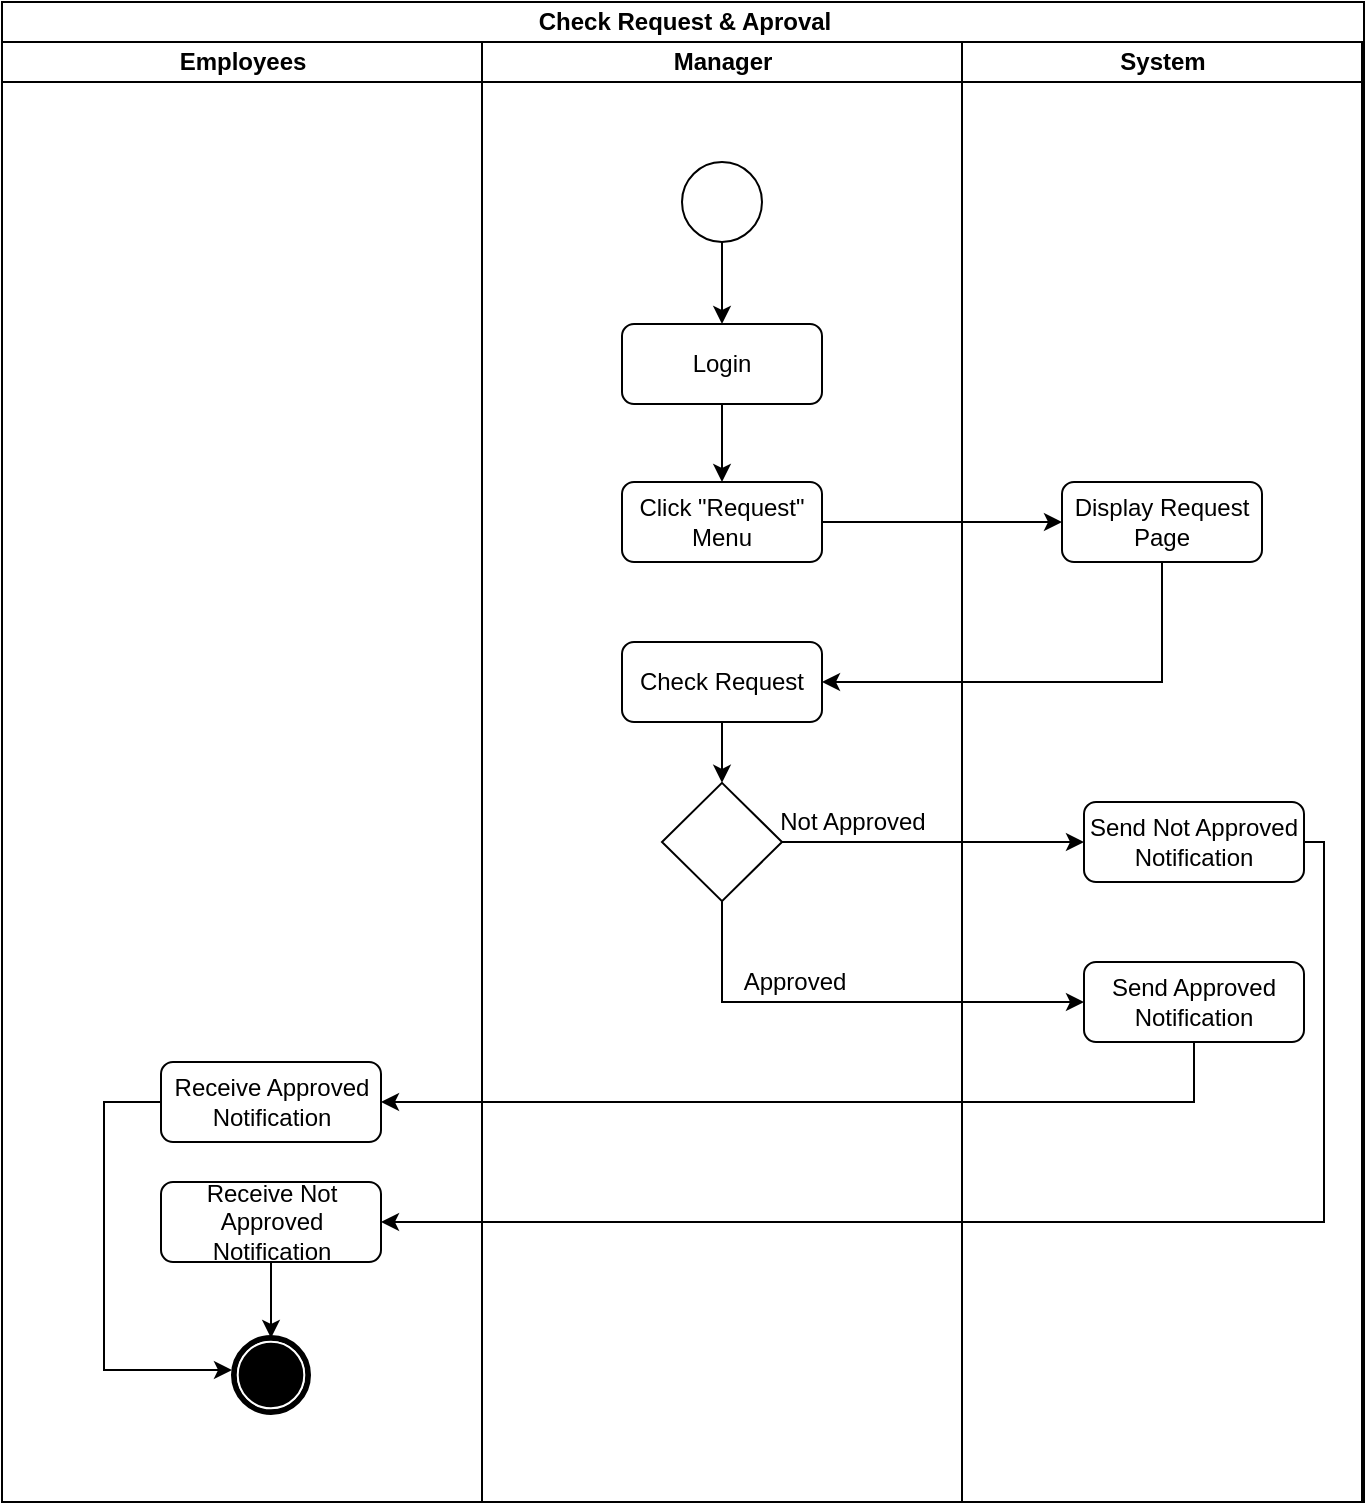 <mxfile version="13.9.9" type="device"><diagram name="Page-1" id="74e2e168-ea6b-b213-b513-2b3c1d86103e"><mxGraphModel dx="768" dy="522" grid="0" gridSize="10" guides="1" tooltips="1" connect="1" arrows="1" fold="1" page="1" pageScale="1" pageWidth="1100" pageHeight="850" background="none" math="0" shadow="0"><root><mxCell id="0"/><mxCell id="1" parent="0"/><mxCell id="77e6c97f196da883-1" value="&lt;font style=&quot;font-size: 12px&quot; face=&quot;Helvetica&quot;&gt;Check Request &amp;amp; Aproval&lt;/font&gt;" style="swimlane;html=1;childLayout=stackLayout;startSize=20;rounded=0;shadow=0;labelBackgroundColor=none;strokeWidth=1;fontFamily=Verdana;fontSize=8;align=center;" parent="1" vertex="1"><mxGeometry x="79" y="40" width="681" height="750" as="geometry"/></mxCell><mxCell id="77e6c97f196da883-2" value="Employees" style="swimlane;html=1;startSize=20;" parent="77e6c97f196da883-1" vertex="1"><mxGeometry y="20" width="240" height="730" as="geometry"/></mxCell><mxCell id="vT4Gt6uqfFir8S_saH3--12" value="Receive Approved Notification" style="rounded=1;whiteSpace=wrap;html=1;fillColor=#FFFFFF;" parent="77e6c97f196da883-2" vertex="1"><mxGeometry x="79.5" y="510" width="110" height="40" as="geometry"/></mxCell><mxCell id="vT4Gt6uqfFir8S_saH3--15" value="Receive Not Approved Notification" style="rounded=1;whiteSpace=wrap;html=1;fillColor=#FFFFFF;" parent="77e6c97f196da883-2" vertex="1"><mxGeometry x="79.5" y="570" width="110" height="40" as="geometry"/></mxCell><mxCell id="vT4Gt6uqfFir8S_saH3--14" style="edgeStyle=orthogonalEdgeStyle;rounded=0;orthogonalLoop=1;jettySize=auto;html=1;" parent="77e6c97f196da883-2" source="vT4Gt6uqfFir8S_saH3--12" edge="1"><mxGeometry relative="1" as="geometry"><Array as="points"><mxPoint x="51" y="530"/><mxPoint x="51" y="664"/></Array><mxPoint x="115" y="664" as="targetPoint"/></mxGeometry></mxCell><mxCell id="vT4Gt6uqfFir8S_saH3--16" style="edgeStyle=orthogonalEdgeStyle;rounded=0;orthogonalLoop=1;jettySize=auto;html=1;" parent="77e6c97f196da883-2" source="vT4Gt6uqfFir8S_saH3--15" target="0ON3e6UOg00Y0K4IEhdu-1" edge="1"><mxGeometry relative="1" as="geometry"><mxPoint x="134.5" y="644" as="targetPoint"/></mxGeometry></mxCell><mxCell id="0ON3e6UOg00Y0K4IEhdu-1" value="" style="shape=mxgraph.bpmn.shape;html=1;verticalLabelPosition=bottom;labelBackgroundColor=#ffffff;verticalAlign=top;align=center;perimeter=ellipsePerimeter;outlineConnect=0;outline=end;symbol=terminate;" vertex="1" parent="77e6c97f196da883-2"><mxGeometry x="116" y="648" width="37" height="37" as="geometry"/></mxCell><mxCell id="77e6c97f196da883-3" value="Manager" style="swimlane;html=1;startSize=20;" parent="77e6c97f196da883-1" vertex="1"><mxGeometry x="240" y="20" width="240" height="730" as="geometry"/></mxCell><mxCell id="sDHBokC3Ak6gC3-IfOOp-2" value="" style="ellipse;whiteSpace=wrap;html=1;aspect=fixed;fillColor=#FFFFFF;" parent="77e6c97f196da883-3" vertex="1"><mxGeometry x="100" y="60" width="40" height="40" as="geometry"/></mxCell><mxCell id="vT4Gt6uqfFir8S_saH3--1" style="edgeStyle=orthogonalEdgeStyle;rounded=0;orthogonalLoop=1;jettySize=auto;html=1;" parent="77e6c97f196da883-3" source="sDHBokC3Ak6gC3-IfOOp-6" target="sDHBokC3Ak6gC3-IfOOp-36" edge="1"><mxGeometry relative="1" as="geometry"/></mxCell><mxCell id="sDHBokC3Ak6gC3-IfOOp-6" value="&lt;font style=&quot;font-size: 12px&quot; face=&quot;Helvetica&quot;&gt;Login&lt;/font&gt;" style="rounded=1;whiteSpace=wrap;html=1;shadow=0;labelBackgroundColor=none;strokeWidth=1;fontFamily=Verdana;fontSize=8;align=center;" parent="77e6c97f196da883-3" vertex="1"><mxGeometry x="70" y="141" width="100" height="40" as="geometry"/></mxCell><mxCell id="sDHBokC3Ak6gC3-IfOOp-30" value="" style="endArrow=classic;html=1;strokeWidth=1;exitX=0.5;exitY=1;exitDx=0;exitDy=0;entryX=0.5;entryY=0;entryDx=0;entryDy=0;" parent="77e6c97f196da883-3" source="sDHBokC3Ak6gC3-IfOOp-2" target="sDHBokC3Ak6gC3-IfOOp-6" edge="1"><mxGeometry width="50" height="50" relative="1" as="geometry"><mxPoint x="111" y="80" as="sourcePoint"/><mxPoint x="181" y="110" as="targetPoint"/></mxGeometry></mxCell><mxCell id="sDHBokC3Ak6gC3-IfOOp-36" value="&lt;font style=&quot;font-size: 12px&quot; face=&quot;Helvetica&quot;&gt;Click &quot;Request&quot; Menu&lt;/font&gt;" style="rounded=1;whiteSpace=wrap;html=1;shadow=0;labelBackgroundColor=none;strokeWidth=1;fontFamily=Verdana;fontSize=8;align=center;" parent="77e6c97f196da883-3" vertex="1"><mxGeometry x="70" y="220" width="100" height="40" as="geometry"/></mxCell><mxCell id="sDHBokC3Ak6gC3-IfOOp-39" value="" style="rhombus;whiteSpace=wrap;html=1;fillColor=#FFFFFF;" parent="77e6c97f196da883-3" vertex="1"><mxGeometry x="90" y="370.42" width="60" height="59.15" as="geometry"/></mxCell><mxCell id="sDHBokC3Ak6gC3-IfOOp-53" value="Approved" style="text;html=1;align=center;verticalAlign=middle;resizable=0;points=[];autosize=1;strokeColor=none;" parent="77e6c97f196da883-3" vertex="1"><mxGeometry x="121" y="460" width="70" height="20" as="geometry"/></mxCell><mxCell id="sDHBokC3Ak6gC3-IfOOp-52" value="Not Approved" style="text;html=1;align=center;verticalAlign=middle;resizable=0;points=[];autosize=1;strokeColor=none;" parent="77e6c97f196da883-3" vertex="1"><mxGeometry x="140" y="380" width="90" height="20" as="geometry"/></mxCell><mxCell id="8D-2yRgMOgvHF2HrctOW-6" style="edgeStyle=orthogonalEdgeStyle;rounded=0;orthogonalLoop=1;jettySize=auto;html=1;entryX=0.5;entryY=0;entryDx=0;entryDy=0;" parent="77e6c97f196da883-3" source="8D-2yRgMOgvHF2HrctOW-4" target="sDHBokC3Ak6gC3-IfOOp-39" edge="1"><mxGeometry relative="1" as="geometry"/></mxCell><mxCell id="8D-2yRgMOgvHF2HrctOW-4" value="&lt;font style=&quot;font-size: 12px&quot; face=&quot;Helvetica&quot;&gt;Check Request&lt;/font&gt;" style="rounded=1;whiteSpace=wrap;html=1;shadow=0;labelBackgroundColor=none;strokeWidth=1;fontFamily=Verdana;fontSize=8;align=center;" parent="77e6c97f196da883-3" vertex="1"><mxGeometry x="70" y="300" width="100" height="40" as="geometry"/></mxCell><mxCell id="vT4Gt6uqfFir8S_saH3--8" style="edgeStyle=orthogonalEdgeStyle;rounded=0;orthogonalLoop=1;jettySize=auto;html=1;entryX=0;entryY=0.5;entryDx=0;entryDy=0;" parent="77e6c97f196da883-1" source="sDHBokC3Ak6gC3-IfOOp-39" target="vT4Gt6uqfFir8S_saH3--7" edge="1"><mxGeometry relative="1" as="geometry"><mxPoint x="525" y="420" as="targetPoint"/></mxGeometry></mxCell><mxCell id="77e6c97f196da883-5" value="System" style="swimlane;html=1;startSize=20;" parent="77e6c97f196da883-1" vertex="1"><mxGeometry x="480" y="20" width="200" height="730" as="geometry"/></mxCell><mxCell id="vT4Gt6uqfFir8S_saH3--7" value="Send Not Approved Notification" style="rounded=1;whiteSpace=wrap;html=1;fillColor=#FFFFFF;" parent="77e6c97f196da883-5" vertex="1"><mxGeometry x="61" y="380" width="110" height="40" as="geometry"/></mxCell><mxCell id="vT4Gt6uqfFir8S_saH3--10" value="Send Approved Notification" style="rounded=1;whiteSpace=wrap;html=1;fillColor=#FFFFFF;" parent="77e6c97f196da883-5" vertex="1"><mxGeometry x="61" y="460" width="110" height="40" as="geometry"/></mxCell><mxCell id="8D-2yRgMOgvHF2HrctOW-2" value="&lt;font style=&quot;font-size: 12px&quot; face=&quot;Helvetica&quot;&gt;Display Request Page&lt;/font&gt;" style="rounded=1;whiteSpace=wrap;html=1;shadow=0;labelBackgroundColor=none;strokeWidth=1;fontFamily=Verdana;fontSize=8;align=center;" parent="77e6c97f196da883-5" vertex="1"><mxGeometry x="50" y="220" width="100" height="40" as="geometry"/></mxCell><mxCell id="vT4Gt6uqfFir8S_saH3--9" style="edgeStyle=orthogonalEdgeStyle;rounded=0;orthogonalLoop=1;jettySize=auto;html=1;entryX=1;entryY=0.5;entryDx=0;entryDy=0;" parent="77e6c97f196da883-1" source="vT4Gt6uqfFir8S_saH3--7" target="vT4Gt6uqfFir8S_saH3--15" edge="1"><mxGeometry relative="1" as="geometry"><Array as="points"><mxPoint x="661" y="420"/><mxPoint x="661" y="610"/></Array></mxGeometry></mxCell><mxCell id="vT4Gt6uqfFir8S_saH3--11" style="edgeStyle=orthogonalEdgeStyle;rounded=0;orthogonalLoop=1;jettySize=auto;html=1;entryX=0;entryY=0.5;entryDx=0;entryDy=0;" parent="77e6c97f196da883-1" source="sDHBokC3Ak6gC3-IfOOp-39" target="vT4Gt6uqfFir8S_saH3--10" edge="1"><mxGeometry relative="1" as="geometry"><Array as="points"><mxPoint x="360" y="500"/></Array></mxGeometry></mxCell><mxCell id="vT4Gt6uqfFir8S_saH3--13" style="edgeStyle=orthogonalEdgeStyle;rounded=0;orthogonalLoop=1;jettySize=auto;html=1;entryX=1;entryY=0.5;entryDx=0;entryDy=0;" parent="77e6c97f196da883-1" source="vT4Gt6uqfFir8S_saH3--10" target="vT4Gt6uqfFir8S_saH3--12" edge="1"><mxGeometry relative="1" as="geometry"><Array as="points"><mxPoint x="596" y="550"/></Array></mxGeometry></mxCell><mxCell id="8D-2yRgMOgvHF2HrctOW-3" style="edgeStyle=orthogonalEdgeStyle;rounded=0;orthogonalLoop=1;jettySize=auto;html=1;" parent="77e6c97f196da883-1" source="sDHBokC3Ak6gC3-IfOOp-36" target="8D-2yRgMOgvHF2HrctOW-2" edge="1"><mxGeometry relative="1" as="geometry"/></mxCell><mxCell id="8D-2yRgMOgvHF2HrctOW-5" style="edgeStyle=orthogonalEdgeStyle;rounded=0;orthogonalLoop=1;jettySize=auto;html=1;entryX=1;entryY=0.5;entryDx=0;entryDy=0;" parent="77e6c97f196da883-1" source="8D-2yRgMOgvHF2HrctOW-2" target="8D-2yRgMOgvHF2HrctOW-4" edge="1"><mxGeometry relative="1" as="geometry"><Array as="points"><mxPoint x="580" y="340"/></Array></mxGeometry></mxCell></root></mxGraphModel></diagram></mxfile>